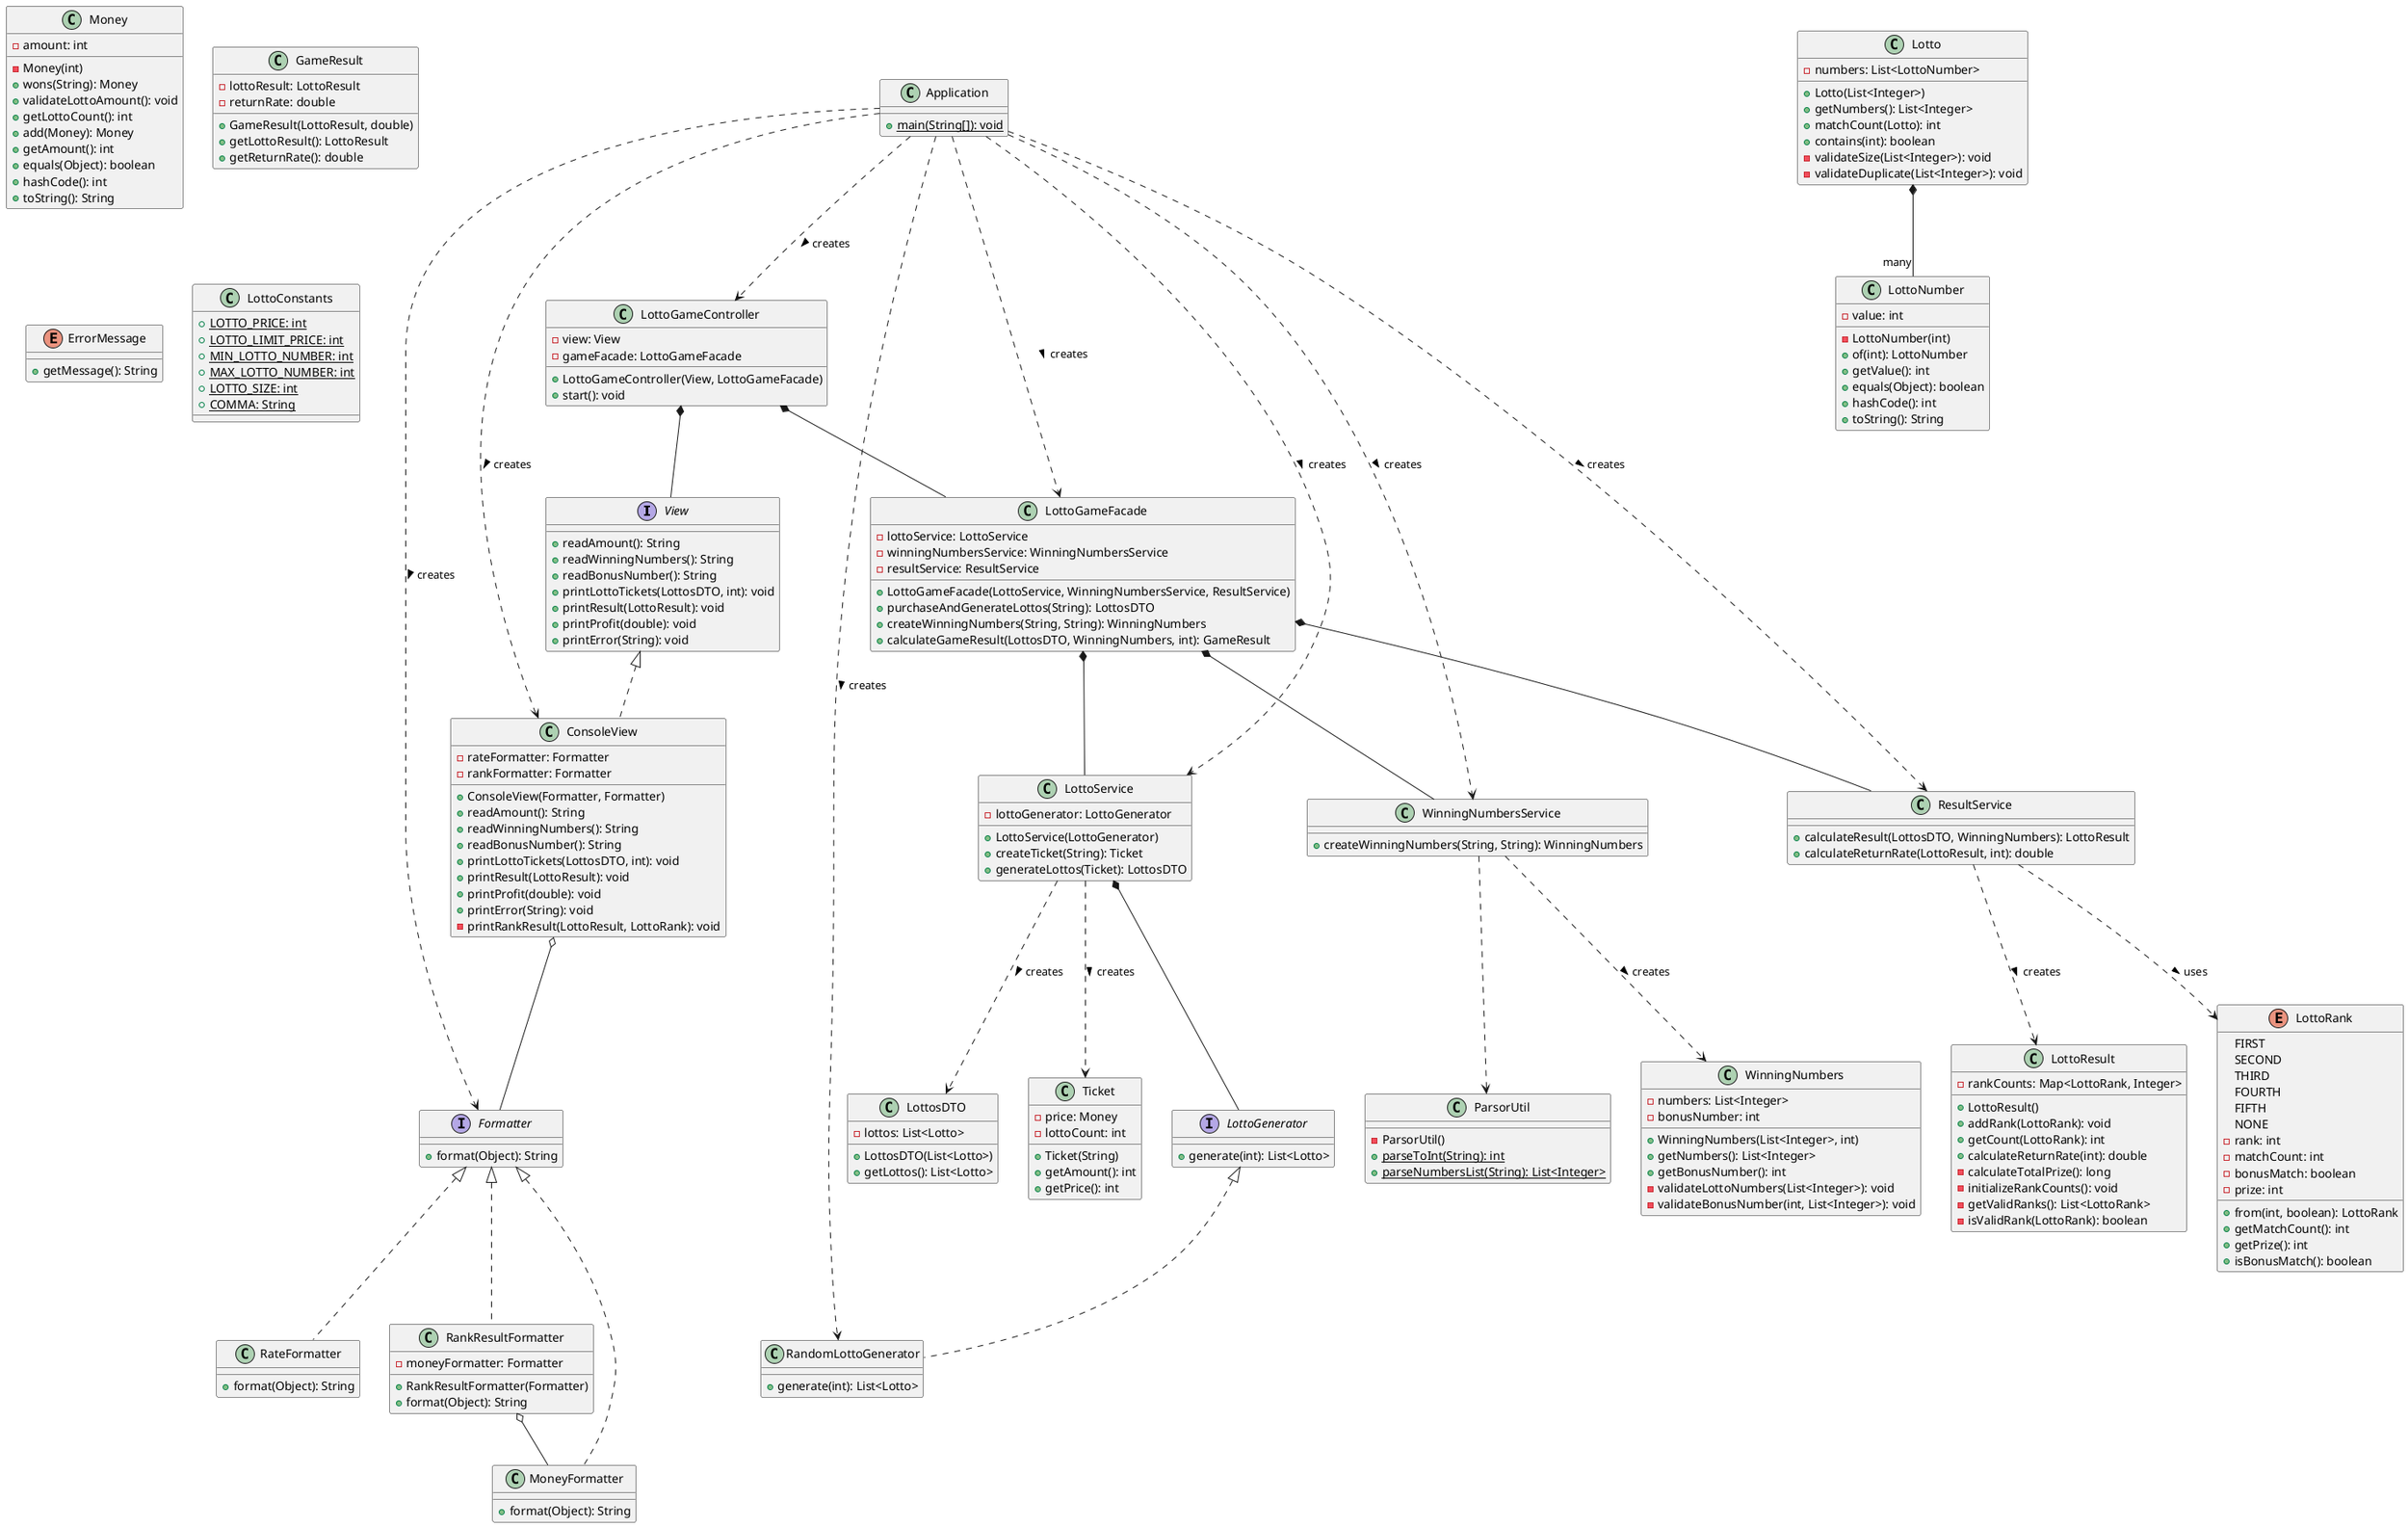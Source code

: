 @startuml

' Interfaces
interface View {
  +readAmount(): String
  +readWinningNumbers(): String
  +readBonusNumber(): String
  +printLottoTickets(LottosDTO, int): void
  +printResult(LottoResult): void
  +printProfit(double): void
  +printError(String): void
}

interface Formatter {
  +format(Object): String
}

interface LottoGenerator {
  +generate(int): List<Lotto>
}

' View Implementation
class ConsoleView {
  -rateFormatter: Formatter
  -rankFormatter: Formatter
  +ConsoleView(Formatter, Formatter)
  +readAmount(): String
  +readWinningNumbers(): String
  +readBonusNumber(): String
  +printLottoTickets(LottosDTO, int): void
  +printResult(LottoResult): void
  +printProfit(double): void
  +printError(String): void
  -printRankResult(LottoResult, LottoRank): void
}

' Formatter Implementations
class MoneyFormatter {
  +format(Object): String
}

class RateFormatter {
  +format(Object): String
}

class RankResultFormatter {
  -moneyFormatter: Formatter
  +RankResultFormatter(Formatter)
  +format(Object): String
}

' LottoGenerator Implementation
class RandomLottoGenerator {
  +generate(int): List<Lotto>
}

' Controller
class LottoGameController {
  -view: View
  -gameFacade: LottoGameFacade
  +LottoGameController(View, LottoGameFacade)
  +start(): void
}

' Services
class LottoGameFacade {
  -lottoService: LottoService
  -winningNumbersService: WinningNumbersService
  -resultService: ResultService
  +LottoGameFacade(LottoService, WinningNumbersService, ResultService)
  +purchaseAndGenerateLottos(String): LottosDTO
  +createWinningNumbers(String, String): WinningNumbers
  +calculateGameResult(LottosDTO, WinningNumbers, int): GameResult
}

class LottoService {
  -lottoGenerator: LottoGenerator
  +LottoService(LottoGenerator)
  +createTicket(String): Ticket
  +generateLottos(Ticket): LottosDTO
}

class WinningNumbersService {
  +createWinningNumbers(String, String): WinningNumbers
}

class ResultService {
  +calculateResult(LottosDTO, WinningNumbers): LottoResult
  +calculateReturnRate(LottoResult, int): double
}

' Models
class Lotto {
  -numbers: List<LottoNumber>
  +Lotto(List<Integer>)
  +getNumbers(): List<Integer>
  +matchCount(Lotto): int
  +contains(int): boolean
  -validateSize(List<Integer>): void
  -validateDuplicate(List<Integer>): void
}

class LottoNumber {
  -value: int
  -LottoNumber(int)
  +of(int): LottoNumber
  +getValue(): int
  +equals(Object): boolean
  +hashCode(): int
  +toString(): String
}

class WinningNumbers {
  -numbers: List<Integer>
  -bonusNumber: int
  +WinningNumbers(List<Integer>, int)
  +getNumbers(): List<Integer>
  +getBonusNumber(): int
  -validateLottoNumbers(List<Integer>): void
  -validateBonusNumber(int, List<Integer>): void
}

class Money {
  -amount: int
  -Money(int)
  +wons(String): Money
  +validateLottoAmount(): void
  +getLottoCount(): int
  +add(Money): Money
  +getAmount(): int
  +equals(Object): boolean
  +hashCode(): int
  +toString(): String
}

class Ticket {
  -price: Money
  -lottoCount: int
  +Ticket(String)
  +getAmount(): int
  +getPrice(): int
}

class LottoResult {
  -rankCounts: Map<LottoRank, Integer>
  +LottoResult()
  +addRank(LottoRank): void
  +getCount(LottoRank): int
  +calculateReturnRate(int): double
  -calculateTotalPrize(): long
  -initializeRankCounts(): void
  -getValidRanks(): List<LottoRank>
  -isValidRank(LottoRank): boolean
}

class GameResult {
  -lottoResult: LottoResult
  -returnRate: double
  +GameResult(LottoResult, double)
  +getLottoResult(): LottoResult
  +getReturnRate(): double
}

' DTOs
class LottosDTO {
  -lottos: List<Lotto>
  +LottosDTO(List<Lotto>)
  +getLottos(): List<Lotto>
}

' Enums
enum LottoRank {
  FIRST
  SECOND
  THIRD
  FOURTH
  FIFTH
  NONE
  -rank: int
  -matchCount: int
  -bonusMatch: boolean
  -prize: int
  +from(int, boolean): LottoRank
  +getMatchCount(): int
  +getPrize(): int
  +isBonusMatch(): boolean
}

enum ErrorMessage {
  +getMessage(): String
}

' Constants
class LottoConstants {
  +{static} LOTTO_PRICE: int
  +{static} LOTTO_LIMIT_PRICE: int
  +{static} MIN_LOTTO_NUMBER: int
  +{static} MAX_LOTTO_NUMBER: int
  +{static} LOTTO_SIZE: int
  +{static} COMMA: String
}

' Utility
class ParsorUtil {
  -ParsorUtil()
  +{static} parseToInt(String): int
  +{static} parseNumbersList(String): List<Integer>
}

' Application
class Application {
  +{static} main(String[]): void
}

' Relationships
View <|.. ConsoleView
Formatter <|.. MoneyFormatter
Formatter <|.. RateFormatter
Formatter <|.. RankResultFormatter
LottoGenerator <|.. RandomLottoGenerator

ConsoleView o-- Formatter

LottoGameController *-- View
LottoGameController *-- LottoGameFacade

LottoGameFacade *-- LottoService
LottoGameFacade *-- WinningNumbersService
LottoGameFacade *-- ResultService

LottoService *-- LottoGenerator

WinningNumbersService ..> ParsorUtil
WinningNumbersService ..> WinningNumbers : creates >

LottoService ..> Ticket : creates >
LottoService ..> LottosDTO : creates >

ResultService ..> LottoResult : creates >
ResultService ..> LottoRank : uses >

Lotto *-- "many" LottoNumber

Application ..> LottoGameController : creates >
Application ..> LottoGameFacade : creates >
Application ..> ConsoleView : creates >
Application ..> Formatter : creates >
Application ..> LottoService : creates >
Application ..> WinningNumbersService : creates >
Application ..> ResultService : creates >
Application ..> RandomLottoGenerator : creates >

RankResultFormatter o-- MoneyFormatter

@enduml